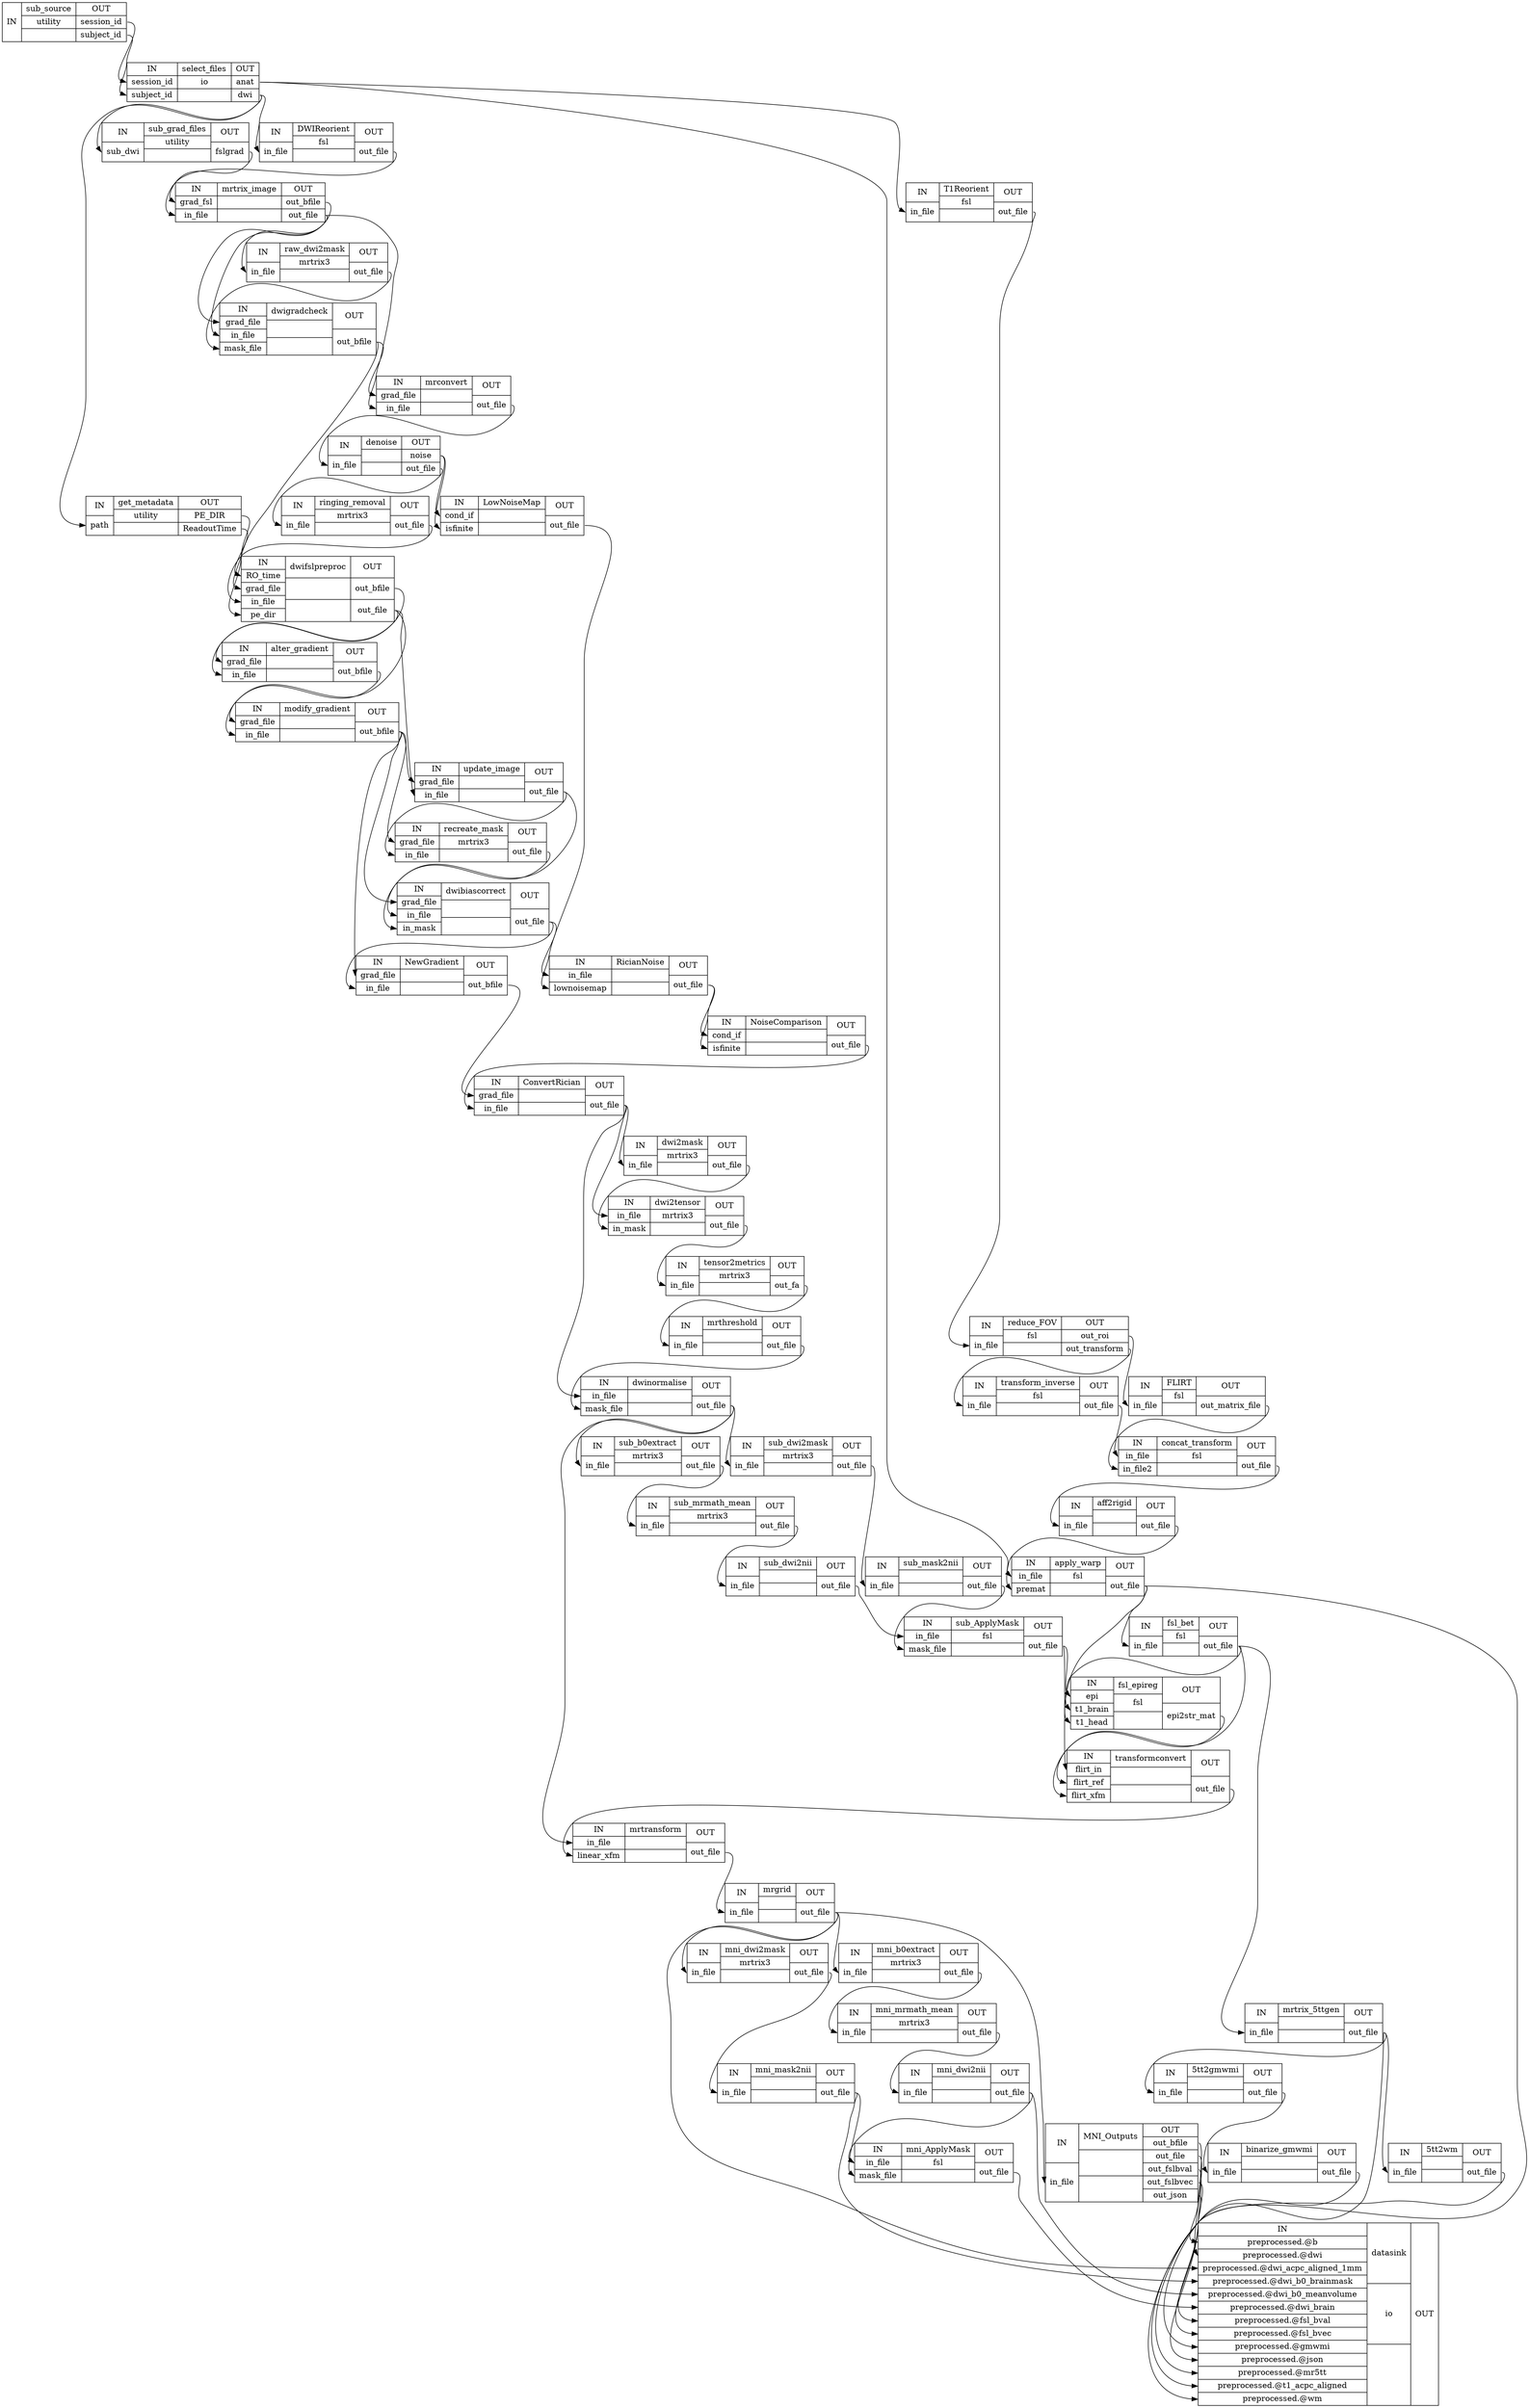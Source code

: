 digraph structs {
node [shape=record];
pipetographysub_source [label="{IN}|{ sub_source | utility |  }|{OUT|<outsessionid> session_id|<outsubjectid> subject_id}"];
pipetographyselect_files [label="{IN|<insessionid> session_id|<insubjectid> subject_id}|{ select_files | io |  }|{OUT|<outanat> anat|<outdwi> dwi}"];
pipetographysub_grad_files [label="{IN|<insubdwi> sub_dwi}|{ sub_grad_files | utility |  }|{OUT|<outfslgrad> fslgrad}"];
pipetographyDWIReorient [label="{IN|<ininfile> in_file}|{ DWIReorient | fsl |  }|{OUT|<outoutfile> out_file}"];
pipetographymrtrix_image [label="{IN|<ingradfsl> grad_fsl|<ininfile> in_file}|{ mrtrix_image |  |  }|{OUT|<outoutbfile> out_bfile|<outoutfile> out_file}"];
pipetographyraw_dwi2mask [label="{IN|<ininfile> in_file}|{ raw_dwi2mask | mrtrix3 |  }|{OUT|<outoutfile> out_file}"];
pipetographydwigradcheck [label="{IN|<ingradfile> grad_file|<ininfile> in_file|<inmaskfile> mask_file}|{ dwigradcheck |  |  }|{OUT|<outoutbfile> out_bfile}"];
pipetographymrconvert [label="{IN|<ingradfile> grad_file|<ininfile> in_file}|{ mrconvert |  |  }|{OUT|<outoutfile> out_file}"];
pipetographydenoise [label="{IN|<ininfile> in_file}|{ denoise |  |  }|{OUT|<outnoise> noise|<outoutfile> out_file}"];
pipetographyLowNoiseMap [label="{IN|<incondif> cond_if|<inisfinite> isfinite}|{ LowNoiseMap |  |  }|{OUT|<outoutfile> out_file}"];
pipetographyringing_removal [label="{IN|<ininfile> in_file}|{ ringing_removal | mrtrix3 |  }|{OUT|<outoutfile> out_file}"];
pipetographyget_metadata [label="{IN|<inpath> path}|{ get_metadata | utility |  }|{OUT|<outPEDIR> PE_DIR|<outReadoutTime> ReadoutTime}"];
pipetographydwifslpreproc [label="{IN|<inROtime> RO_time|<ingradfile> grad_file|<ininfile> in_file|<inpedir> pe_dir}|{ dwifslpreproc |  |  }|{OUT|<outoutbfile> out_bfile|<outoutfile> out_file}"];
pipetographyalter_gradient [label="{IN|<ingradfile> grad_file|<ininfile> in_file}|{ alter_gradient |  |  }|{OUT|<outoutbfile> out_bfile}"];
pipetographymodify_gradient [label="{IN|<ingradfile> grad_file|<ininfile> in_file}|{ modify_gradient |  |  }|{OUT|<outoutbfile> out_bfile}"];
pipetographyupdate_image [label="{IN|<ingradfile> grad_file|<ininfile> in_file}|{ update_image |  |  }|{OUT|<outoutfile> out_file}"];
pipetographyrecreate_mask [label="{IN|<ingradfile> grad_file|<ininfile> in_file}|{ recreate_mask | mrtrix3 |  }|{OUT|<outoutfile> out_file}"];
pipetographydwibiascorrect [label="{IN|<ingradfile> grad_file|<ininfile> in_file|<ininmask> in_mask}|{ dwibiascorrect |  |  }|{OUT|<outoutfile> out_file}"];
pipetographyRicianNoise [label="{IN|<ininfile> in_file|<inlownoisemap> lownoisemap}|{ RicianNoise |  |  }|{OUT|<outoutfile> out_file}"];
pipetographyNoiseComparison [label="{IN|<incondif> cond_if|<inisfinite> isfinite}|{ NoiseComparison |  |  }|{OUT|<outoutfile> out_file}"];
pipetographyNewGradient [label="{IN|<ingradfile> grad_file|<ininfile> in_file}|{ NewGradient |  |  }|{OUT|<outoutbfile> out_bfile}"];
pipetographyConvertRician [label="{IN|<ingradfile> grad_file|<ininfile> in_file}|{ ConvertRician |  |  }|{OUT|<outoutfile> out_file}"];
pipetographydwi2mask [label="{IN|<ininfile> in_file}|{ dwi2mask | mrtrix3 |  }|{OUT|<outoutfile> out_file}"];
pipetographydwi2tensor [label="{IN|<ininfile> in_file|<ininmask> in_mask}|{ dwi2tensor | mrtrix3 |  }|{OUT|<outoutfile> out_file}"];
pipetographytensor2metrics [label="{IN|<ininfile> in_file}|{ tensor2metrics | mrtrix3 |  }|{OUT|<outoutfa> out_fa}"];
pipetographymrthreshold [label="{IN|<ininfile> in_file}|{ mrthreshold |  |  }|{OUT|<outoutfile> out_file}"];
pipetographydwinormalise [label="{IN|<ininfile> in_file|<inmaskfile> mask_file}|{ dwinormalise |  |  }|{OUT|<outoutfile> out_file}"];
pipetographysub_dwi2mask [label="{IN|<ininfile> in_file}|{ sub_dwi2mask | mrtrix3 |  }|{OUT|<outoutfile> out_file}"];
pipetographysub_mask2nii [label="{IN|<ininfile> in_file}|{ sub_mask2nii |  |  }|{OUT|<outoutfile> out_file}"];
pipetographysub_b0extract [label="{IN|<ininfile> in_file}|{ sub_b0extract | mrtrix3 |  }|{OUT|<outoutfile> out_file}"];
pipetographysub_mrmath_mean [label="{IN|<ininfile> in_file}|{ sub_mrmath_mean | mrtrix3 |  }|{OUT|<outoutfile> out_file}"];
pipetographysub_dwi2nii [label="{IN|<ininfile> in_file}|{ sub_dwi2nii |  |  }|{OUT|<outoutfile> out_file}"];
pipetographysub_ApplyMask [label="{IN|<ininfile> in_file|<inmaskfile> mask_file}|{ sub_ApplyMask | fsl |  }|{OUT|<outoutfile> out_file}"];
pipetographyT1Reorient [label="{IN|<ininfile> in_file}|{ T1Reorient | fsl |  }|{OUT|<outoutfile> out_file}"];
pipetographyreduce_FOV [label="{IN|<ininfile> in_file}|{ reduce_FOV | fsl |  }|{OUT|<outoutroi> out_roi|<outouttransform> out_transform}"];
pipetographyFLIRT [label="{IN|<ininfile> in_file}|{ FLIRT | fsl |  }|{OUT|<outoutmatrixfile> out_matrix_file}"];
pipetographytransform_inverse [label="{IN|<ininfile> in_file}|{ transform_inverse | fsl |  }|{OUT|<outoutfile> out_file}"];
pipetographyconcat_transform [label="{IN|<ininfile> in_file|<ininfile2> in_file2}|{ concat_transform | fsl |  }|{OUT|<outoutfile> out_file}"];
pipetographyaff2rigid [label="{IN|<ininfile> in_file}|{ aff2rigid |  |  }|{OUT|<outoutfile> out_file}"];
pipetographyapply_warp [label="{IN|<ininfile> in_file|<inpremat> premat}|{ apply_warp | fsl |  }|{OUT|<outoutfile> out_file}"];
pipetographyfsl_bet [label="{IN|<ininfile> in_file}|{ fsl_bet | fsl |  }|{OUT|<outoutfile> out_file}"];
pipetographyfsl_epireg [label="{IN|<inepi> epi|<int1brain> t1_brain|<int1head> t1_head}|{ fsl_epireg | fsl |  }|{OUT|<outepi2strmat> epi2str_mat}"];
pipetographytransformconvert [label="{IN|<inflirtin> flirt_in|<inflirtref> flirt_ref|<inflirtxfm> flirt_xfm}|{ transformconvert |  |  }|{OUT|<outoutfile> out_file}"];
pipetographymrtransform [label="{IN|<ininfile> in_file|<inlinearxfm> linear_xfm}|{ mrtransform |  |  }|{OUT|<outoutfile> out_file}"];
pipetographymrgrid [label="{IN|<ininfile> in_file}|{ mrgrid |  |  }|{OUT|<outoutfile> out_file}"];
pipetographyMNI_Outputs [label="{IN|<ininfile> in_file}|{ MNI_Outputs |  |  }|{OUT|<outoutbfile> out_bfile|<outoutfile> out_file|<outoutfslbval> out_fslbval|<outoutfslbvec> out_fslbvec|<outoutjson> out_json}"];
pipetographymni_dwi2mask [label="{IN|<ininfile> in_file}|{ mni_dwi2mask | mrtrix3 |  }|{OUT|<outoutfile> out_file}"];
pipetographymni_mask2nii [label="{IN|<ininfile> in_file}|{ mni_mask2nii |  |  }|{OUT|<outoutfile> out_file}"];
pipetographymni_b0extract [label="{IN|<ininfile> in_file}|{ mni_b0extract | mrtrix3 |  }|{OUT|<outoutfile> out_file}"];
pipetographymni_mrmath_mean [label="{IN|<ininfile> in_file}|{ mni_mrmath_mean | mrtrix3 |  }|{OUT|<outoutfile> out_file}"];
pipetographymni_dwi2nii [label="{IN|<ininfile> in_file}|{ mni_dwi2nii |  |  }|{OUT|<outoutfile> out_file}"];
pipetographymni_ApplyMask [label="{IN|<ininfile> in_file|<inmaskfile> mask_file}|{ mni_ApplyMask | fsl |  }|{OUT|<outoutfile> out_file}"];
pipetographymrtrix_5ttgen [label="{IN|<ininfile> in_file}|{ mrtrix_5ttgen |  |  }|{OUT|<outoutfile> out_file}"];
pipetography5tt2gmwmi [label="{IN|<ininfile> in_file}|{ 5tt2gmwmi |  |  }|{OUT|<outoutfile> out_file}"];
pipetographybinarize_gmwmi [label="{IN|<ininfile> in_file}|{ binarize_gmwmi |  |  }|{OUT|<outoutfile> out_file}"];
pipetography5tt2wm [label="{IN|<ininfile> in_file}|{ 5tt2wm |  |  }|{OUT|<outoutfile> out_file}"];
pipetographydatasink [label="{IN|<inpreprocessedb> preprocessed.@b|<inpreprocesseddwi> preprocessed.@dwi|<inpreprocesseddwiacpcaligned1mm> preprocessed.@dwi_acpc_aligned_1mm|<inpreprocesseddwib0brainmask> preprocessed.@dwi_b0_brainmask|<inpreprocesseddwib0meanvolume> preprocessed.@dwi_b0_meanvolume|<inpreprocesseddwibrain> preprocessed.@dwi_brain|<inpreprocessedfslbval> preprocessed.@fsl_bval|<inpreprocessedfslbvec> preprocessed.@fsl_bvec|<inpreprocessedgmwmi> preprocessed.@gmwmi|<inpreprocessedjson> preprocessed.@json|<inpreprocessedmr5tt> preprocessed.@mr5tt|<inpreprocessedt1acpcaligned> preprocessed.@t1_acpc_aligned|<inpreprocessedwm> preprocessed.@wm}|{ datasink | io |  }|{OUT}"];
pipetography5tt2gmwmi:outoutfile:e -> pipetographybinarize_gmwmi:ininfile:w;
pipetography5tt2wm:outoutfile:e -> pipetographydatasink:inpreprocessedwm:w;
pipetographyConvertRician:outoutfile:e -> pipetographydwi2mask:ininfile:w;
pipetographyConvertRician:outoutfile:e -> pipetographydwi2tensor:ininfile:w;
pipetographyConvertRician:outoutfile:e -> pipetographydwinormalise:ininfile:w;
pipetographyDWIReorient:outoutfile:e -> pipetographymrtrix_image:ininfile:w;
pipetographyFLIRT:outoutmatrixfile:e -> pipetographyconcat_transform:ininfile2:w;
pipetographyLowNoiseMap:outoutfile:e -> pipetographyRicianNoise:inlownoisemap:w;
pipetographyMNI_Outputs:outoutbfile:e -> pipetographydatasink:inpreprocessedb:w;
pipetographyMNI_Outputs:outoutfile:e -> pipetographydatasink:inpreprocesseddwi:w;
pipetographyMNI_Outputs:outoutfslbval:e -> pipetographydatasink:inpreprocessedfslbval:w;
pipetographyMNI_Outputs:outoutfslbvec:e -> pipetographydatasink:inpreprocessedfslbvec:w;
pipetographyMNI_Outputs:outoutjson:e -> pipetographydatasink:inpreprocessedjson:w;
pipetographyNewGradient:outoutbfile:e -> pipetographyConvertRician:ingradfile:w;
pipetographyNoiseComparison:outoutfile:e -> pipetographyConvertRician:ininfile:w;
pipetographyRicianNoise:outoutfile:e -> pipetographyNoiseComparison:incondif:w;
pipetographyRicianNoise:outoutfile:e -> pipetographyNoiseComparison:inisfinite:w;
pipetographyT1Reorient:outoutfile:e -> pipetographyreduce_FOV:ininfile:w;
pipetographyaff2rigid:outoutfile:e -> pipetographyapply_warp:inpremat:w;
pipetographyalter_gradient:outoutbfile:e -> pipetographymodify_gradient:ingradfile:w;
pipetographyapply_warp:outoutfile:e -> pipetographydatasink:inpreprocessedt1acpcaligned:w;
pipetographyapply_warp:outoutfile:e -> pipetographyfsl_bet:ininfile:w;
pipetographyapply_warp:outoutfile:e -> pipetographyfsl_epireg:int1head:w;
pipetographybinarize_gmwmi:outoutfile:e -> pipetographydatasink:inpreprocessedgmwmi:w;
pipetographyconcat_transform:outoutfile:e -> pipetographyaff2rigid:ininfile:w;
pipetographydenoise:outnoise:e -> pipetographyLowNoiseMap:incondif:w;
pipetographydenoise:outnoise:e -> pipetographyLowNoiseMap:inisfinite:w;
pipetographydenoise:outoutfile:e -> pipetographyringing_removal:ininfile:w;
pipetographydwi2mask:outoutfile:e -> pipetographydwi2tensor:ininmask:w;
pipetographydwi2tensor:outoutfile:e -> pipetographytensor2metrics:ininfile:w;
pipetographydwibiascorrect:outoutfile:e -> pipetographyNewGradient:ininfile:w;
pipetographydwibiascorrect:outoutfile:e -> pipetographyRicianNoise:ininfile:w;
pipetographydwifslpreproc:outoutbfile:e -> pipetographyalter_gradient:ingradfile:w;
pipetographydwifslpreproc:outoutfile:e -> pipetographyalter_gradient:ininfile:w;
pipetographydwifslpreproc:outoutfile:e -> pipetographymodify_gradient:ininfile:w;
pipetographydwifslpreproc:outoutfile:e -> pipetographyupdate_image:ininfile:w;
pipetographydwigradcheck:outoutbfile:e -> pipetographydwifslpreproc:ingradfile:w;
pipetographydwigradcheck:outoutbfile:e -> pipetographymrconvert:ingradfile:w;
pipetographydwinormalise:outoutfile:e -> pipetographymrtransform:ininfile:w;
pipetographydwinormalise:outoutfile:e -> pipetographysub_b0extract:ininfile:w;
pipetographydwinormalise:outoutfile:e -> pipetographysub_dwi2mask:ininfile:w;
pipetographyfsl_bet:outoutfile:e -> pipetographyfsl_epireg:int1brain:w;
pipetographyfsl_bet:outoutfile:e -> pipetographymrtrix_5ttgen:ininfile:w;
pipetographyfsl_bet:outoutfile:e -> pipetographytransformconvert:inflirtref:w;
pipetographyfsl_epireg:outepi2strmat:e -> pipetographytransformconvert:inflirtxfm:w;
pipetographyget_metadata:outPEDIR:e -> pipetographydwifslpreproc:inpedir:w;
pipetographyget_metadata:outReadoutTime:e -> pipetographydwifslpreproc:inROtime:w;
pipetographymni_ApplyMask:outoutfile:e -> pipetographydatasink:inpreprocesseddwibrain:w;
pipetographymni_b0extract:outoutfile:e -> pipetographymni_mrmath_mean:ininfile:w;
pipetographymni_dwi2mask:outoutfile:e -> pipetographymni_mask2nii:ininfile:w;
pipetographymni_dwi2nii:outoutfile:e -> pipetographydatasink:inpreprocesseddwib0meanvolume:w;
pipetographymni_dwi2nii:outoutfile:e -> pipetographymni_ApplyMask:ininfile:w;
pipetographymni_mask2nii:outoutfile:e -> pipetographydatasink:inpreprocesseddwib0brainmask:w;
pipetographymni_mask2nii:outoutfile:e -> pipetographymni_ApplyMask:inmaskfile:w;
pipetographymni_mrmath_mean:outoutfile:e -> pipetographymni_dwi2nii:ininfile:w;
pipetographymodify_gradient:outoutbfile:e -> pipetographyNewGradient:ingradfile:w;
pipetographymodify_gradient:outoutbfile:e -> pipetographydwibiascorrect:ingradfile:w;
pipetographymodify_gradient:outoutbfile:e -> pipetographyrecreate_mask:ingradfile:w;
pipetographymodify_gradient:outoutbfile:e -> pipetographyupdate_image:ingradfile:w;
pipetographymrconvert:outoutfile:e -> pipetographydenoise:ininfile:w;
pipetographymrgrid:outoutfile:e -> pipetographyMNI_Outputs:ininfile:w;
pipetographymrgrid:outoutfile:e -> pipetographydatasink:inpreprocesseddwiacpcaligned1mm:w;
pipetographymrgrid:outoutfile:e -> pipetographymni_b0extract:ininfile:w;
pipetographymrgrid:outoutfile:e -> pipetographymni_dwi2mask:ininfile:w;
pipetographymrthreshold:outoutfile:e -> pipetographydwinormalise:inmaskfile:w;
pipetographymrtransform:outoutfile:e -> pipetographymrgrid:ininfile:w;
pipetographymrtrix_5ttgen:outoutfile:e -> pipetography5tt2gmwmi:ininfile:w;
pipetographymrtrix_5ttgen:outoutfile:e -> pipetography5tt2wm:ininfile:w;
pipetographymrtrix_5ttgen:outoutfile:e -> pipetographydatasink:inpreprocessedmr5tt:w;
pipetographymrtrix_image:outoutbfile:e -> pipetographydwigradcheck:ingradfile:w;
pipetographymrtrix_image:outoutfile:e -> pipetographydwigradcheck:ininfile:w;
pipetographymrtrix_image:outoutfile:e -> pipetographymrconvert:ininfile:w;
pipetographymrtrix_image:outoutfile:e -> pipetographyraw_dwi2mask:ininfile:w;
pipetographyraw_dwi2mask:outoutfile:e -> pipetographydwigradcheck:inmaskfile:w;
pipetographyrecreate_mask:outoutfile:e -> pipetographydwibiascorrect:ininmask:w;
pipetographyreduce_FOV:outoutroi:e -> pipetographyFLIRT:ininfile:w;
pipetographyreduce_FOV:outouttransform:e -> pipetographytransform_inverse:ininfile:w;
pipetographyringing_removal:outoutfile:e -> pipetographydwifslpreproc:ininfile:w;
pipetographyselect_files:outanat:e -> pipetographyT1Reorient:ininfile:w;
pipetographyselect_files:outanat:e -> pipetographyapply_warp:ininfile:w;
pipetographyselect_files:outdwi:e -> pipetographyDWIReorient:ininfile:w;
pipetographyselect_files:outdwi:e -> pipetographyget_metadata:inpath:w;
pipetographyselect_files:outdwi:e -> pipetographysub_grad_files:insubdwi:w;
pipetographysub_ApplyMask:outoutfile:e -> pipetographyfsl_epireg:inepi:w;
pipetographysub_ApplyMask:outoutfile:e -> pipetographytransformconvert:inflirtin:w;
pipetographysub_b0extract:outoutfile:e -> pipetographysub_mrmath_mean:ininfile:w;
pipetographysub_dwi2mask:outoutfile:e -> pipetographysub_mask2nii:ininfile:w;
pipetographysub_dwi2nii:outoutfile:e -> pipetographysub_ApplyMask:ininfile:w;
pipetographysub_grad_files:outfslgrad:e -> pipetographymrtrix_image:ingradfsl:w;
pipetographysub_mask2nii:outoutfile:e -> pipetographysub_ApplyMask:inmaskfile:w;
pipetographysub_mrmath_mean:outoutfile:e -> pipetographysub_dwi2nii:ininfile:w;
pipetographysub_source:outsessionid:e -> pipetographyselect_files:insessionid:w;
pipetographysub_source:outsubjectid:e -> pipetographyselect_files:insubjectid:w;
pipetographytensor2metrics:outoutfa:e -> pipetographymrthreshold:ininfile:w;
pipetographytransform_inverse:outoutfile:e -> pipetographyconcat_transform:ininfile:w;
pipetographytransformconvert:outoutfile:e -> pipetographymrtransform:inlinearxfm:w;
pipetographyupdate_image:outoutfile:e -> pipetographydwibiascorrect:ininfile:w;
pipetographyupdate_image:outoutfile:e -> pipetographyrecreate_mask:ininfile:w;
}